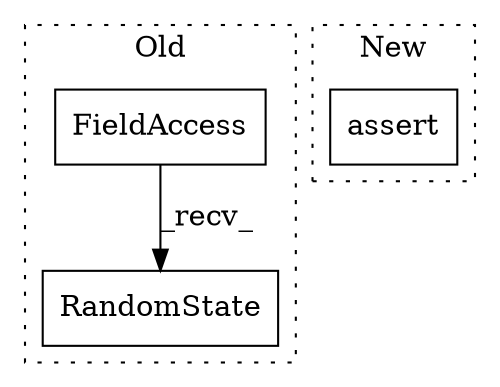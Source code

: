 digraph G {
subgraph cluster0 {
1 [label="RandomState" a="32" s="3488,3505" l="12,1" shape="box"];
3 [label="FieldAccess" a="22" s="3475" l="12" shape="box"];
label = "Old";
style="dotted";
}
subgraph cluster1 {
2 [label="assert" a="32" s="3546,3584" l="12,1" shape="box"];
label = "New";
style="dotted";
}
3 -> 1 [label="_recv_"];
}
